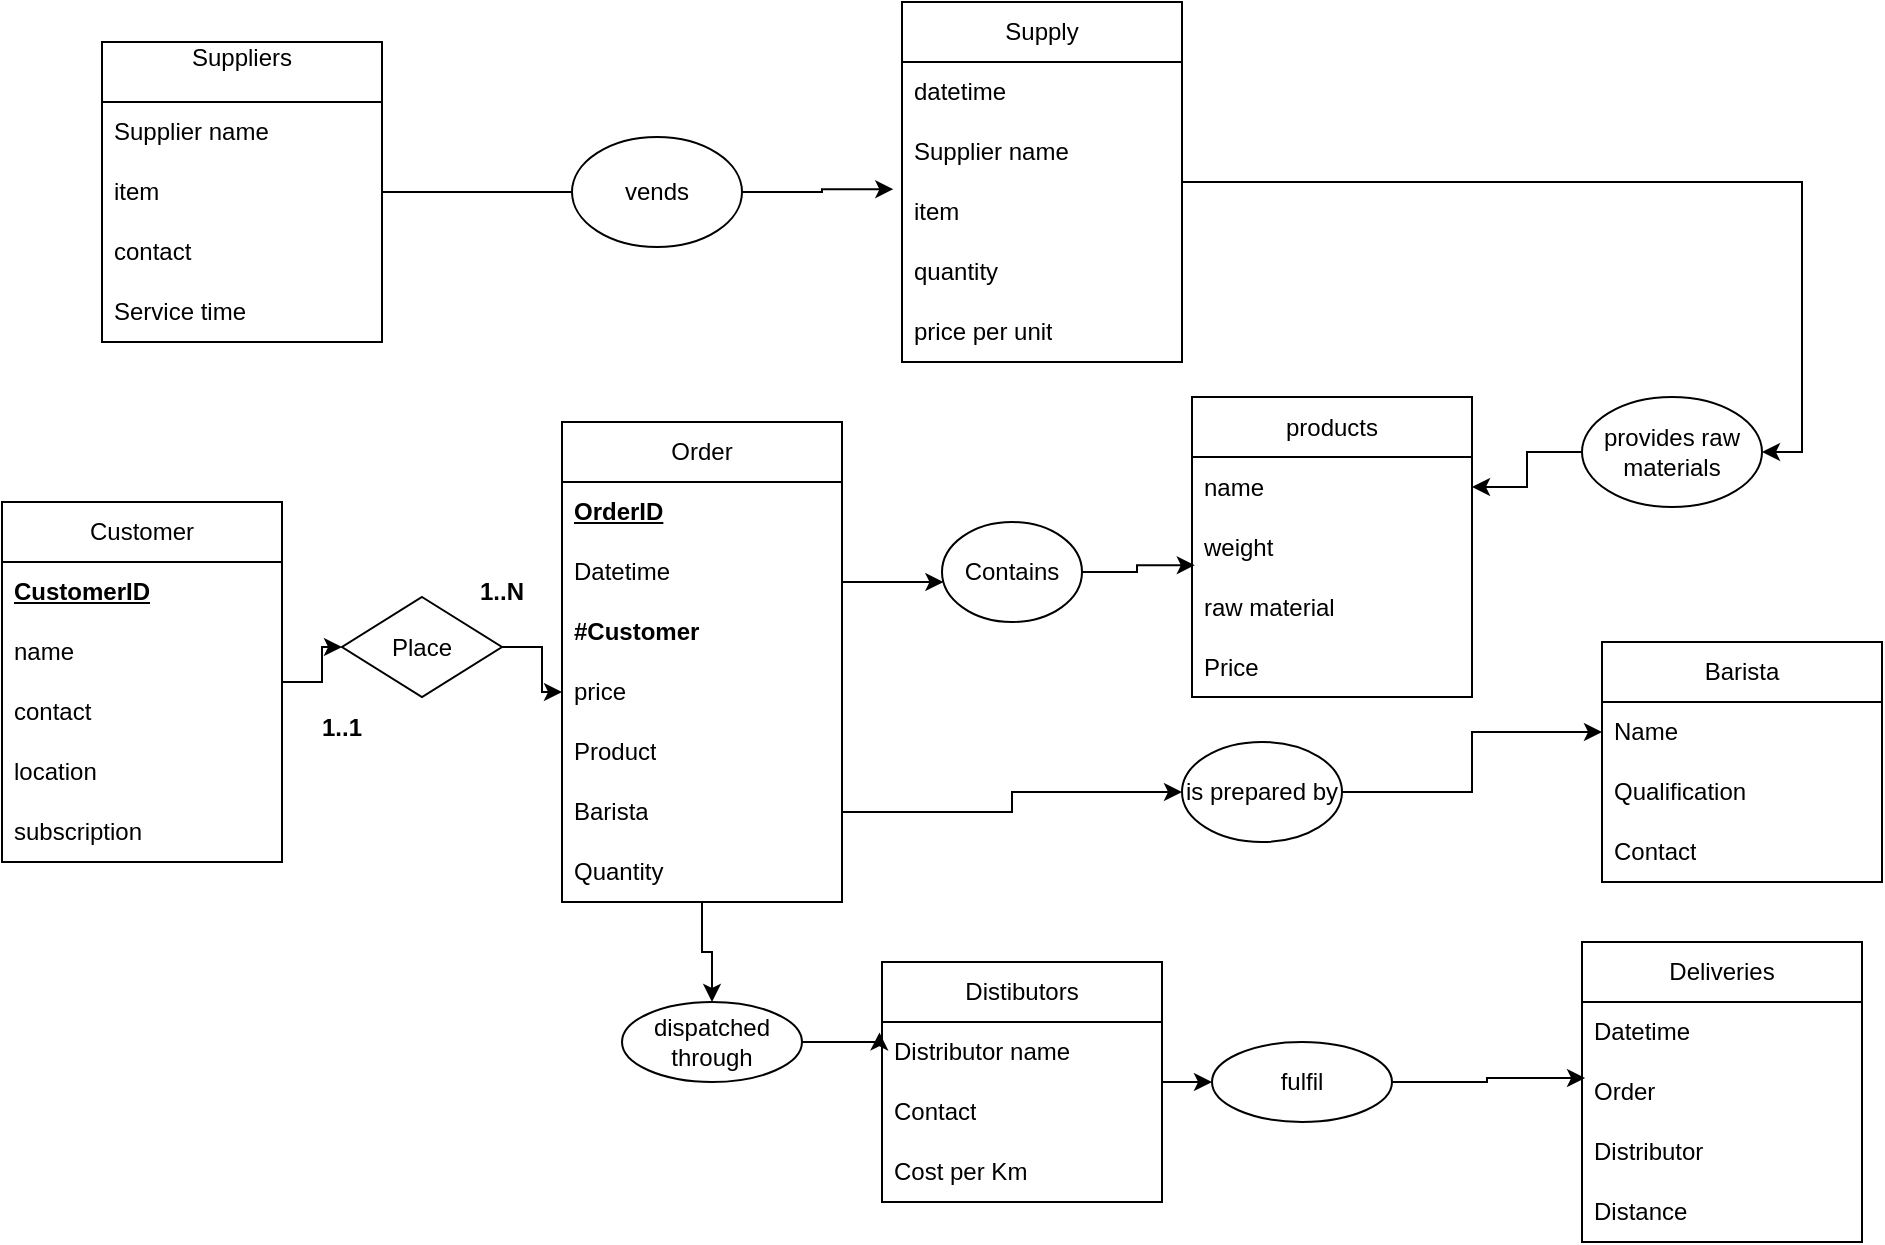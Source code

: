 <mxfile version="26.2.14">
  <diagram name="Page-1" id="hXKW4y-fJW6z6induHpO">
    <mxGraphModel dx="2008" dy="677" grid="1" gridSize="10" guides="1" tooltips="1" connect="1" arrows="1" fold="1" page="1" pageScale="1" pageWidth="850" pageHeight="1100" math="0" shadow="0">
      <root>
        <mxCell id="0" />
        <mxCell id="1" parent="0" />
        <mxCell id="4001y9qyO_-iFQZje4nh-89" value="" style="edgeStyle=orthogonalEdgeStyle;rounded=0;orthogonalLoop=1;jettySize=auto;html=1;entryX=0;entryY=0.5;entryDx=0;entryDy=0;" parent="1" source="4001y9qyO_-iFQZje4nh-90" target="4001y9qyO_-iFQZje4nh-51" edge="1">
          <mxGeometry relative="1" as="geometry" />
        </mxCell>
        <mxCell id="4001y9qyO_-iFQZje4nh-39" value="Customer" style="swimlane;fontStyle=0;childLayout=stackLayout;horizontal=1;startSize=30;horizontalStack=0;resizeParent=1;resizeParentMax=0;resizeLast=0;collapsible=1;marginBottom=0;whiteSpace=wrap;html=1;" parent="1" vertex="1">
          <mxGeometry x="-240" y="300" width="140" height="180" as="geometry" />
        </mxCell>
        <mxCell id="ykUGE9AQetbPU70jqHa8-3" value="&lt;b&gt;&lt;u&gt;CustomerID&lt;/u&gt;&lt;/b&gt;" style="text;strokeColor=none;fillColor=none;align=left;verticalAlign=middle;spacingLeft=4;spacingRight=4;overflow=hidden;points=[[0,0.5],[1,0.5]];portConstraint=eastwest;rotatable=0;whiteSpace=wrap;html=1;" vertex="1" parent="4001y9qyO_-iFQZje4nh-39">
          <mxGeometry y="30" width="140" height="30" as="geometry" />
        </mxCell>
        <mxCell id="4001y9qyO_-iFQZje4nh-40" value="name" style="text;strokeColor=none;fillColor=none;align=left;verticalAlign=middle;spacingLeft=4;spacingRight=4;overflow=hidden;points=[[0,0.5],[1,0.5]];portConstraint=eastwest;rotatable=0;whiteSpace=wrap;html=1;" parent="4001y9qyO_-iFQZje4nh-39" vertex="1">
          <mxGeometry y="60" width="140" height="30" as="geometry" />
        </mxCell>
        <mxCell id="4001y9qyO_-iFQZje4nh-41" value="contact" style="text;strokeColor=none;fillColor=none;align=left;verticalAlign=middle;spacingLeft=4;spacingRight=4;overflow=hidden;points=[[0,0.5],[1,0.5]];portConstraint=eastwest;rotatable=0;whiteSpace=wrap;html=1;" parent="4001y9qyO_-iFQZje4nh-39" vertex="1">
          <mxGeometry y="90" width="140" height="30" as="geometry" />
        </mxCell>
        <mxCell id="4001y9qyO_-iFQZje4nh-42" value="location" style="text;strokeColor=none;fillColor=none;align=left;verticalAlign=middle;spacingLeft=4;spacingRight=4;overflow=hidden;points=[[0,0.5],[1,0.5]];portConstraint=eastwest;rotatable=0;whiteSpace=wrap;html=1;" parent="4001y9qyO_-iFQZje4nh-39" vertex="1">
          <mxGeometry y="120" width="140" height="30" as="geometry" />
        </mxCell>
        <mxCell id="4001y9qyO_-iFQZje4nh-44" value="subscription" style="text;strokeColor=none;fillColor=none;align=left;verticalAlign=middle;spacingLeft=4;spacingRight=4;overflow=hidden;points=[[0,0.5],[1,0.5]];portConstraint=eastwest;rotatable=0;whiteSpace=wrap;html=1;" parent="4001y9qyO_-iFQZje4nh-39" vertex="1">
          <mxGeometry y="150" width="140" height="30" as="geometry" />
        </mxCell>
        <mxCell id="4001y9qyO_-iFQZje4nh-49" value="products" style="swimlane;fontStyle=0;childLayout=stackLayout;horizontal=1;startSize=30;horizontalStack=0;resizeParent=1;resizeParentMax=0;resizeLast=0;collapsible=1;marginBottom=0;whiteSpace=wrap;html=1;" parent="1" vertex="1">
          <mxGeometry x="355" y="247.5" width="140" height="150" as="geometry" />
        </mxCell>
        <mxCell id="4001y9qyO_-iFQZje4nh-50" value="name" style="text;strokeColor=none;fillColor=none;align=left;verticalAlign=middle;spacingLeft=4;spacingRight=4;overflow=hidden;points=[[0,0.5],[1,0.5]];portConstraint=eastwest;rotatable=0;whiteSpace=wrap;html=1;" parent="4001y9qyO_-iFQZje4nh-49" vertex="1">
          <mxGeometry y="30" width="140" height="30" as="geometry" />
        </mxCell>
        <mxCell id="4001y9qyO_-iFQZje4nh-52" value="weight" style="text;strokeColor=none;fillColor=none;align=left;verticalAlign=middle;spacingLeft=4;spacingRight=4;overflow=hidden;points=[[0,0.5],[1,0.5]];portConstraint=eastwest;rotatable=0;whiteSpace=wrap;html=1;" parent="4001y9qyO_-iFQZje4nh-49" vertex="1">
          <mxGeometry y="60" width="140" height="30" as="geometry" />
        </mxCell>
        <mxCell id="4001y9qyO_-iFQZje4nh-117" value="raw material" style="text;strokeColor=none;fillColor=none;align=left;verticalAlign=middle;spacingLeft=4;spacingRight=4;overflow=hidden;points=[[0,0.5],[1,0.5]];portConstraint=eastwest;rotatable=0;whiteSpace=wrap;html=1;" parent="4001y9qyO_-iFQZje4nh-49" vertex="1">
          <mxGeometry y="90" width="140" height="30" as="geometry" />
        </mxCell>
        <mxCell id="4001y9qyO_-iFQZje4nh-98" value="Price" style="text;strokeColor=none;fillColor=none;align=left;verticalAlign=middle;spacingLeft=4;spacingRight=4;overflow=hidden;points=[[0,0.5],[1,0.5]];portConstraint=eastwest;rotatable=0;whiteSpace=wrap;html=1;" parent="4001y9qyO_-iFQZje4nh-49" vertex="1">
          <mxGeometry y="120" width="140" height="30" as="geometry" />
        </mxCell>
        <mxCell id="4001y9qyO_-iFQZje4nh-54" value="Order" style="swimlane;fontStyle=0;childLayout=stackLayout;horizontal=1;startSize=30;horizontalStack=0;resizeParent=1;resizeParentMax=0;resizeLast=0;collapsible=1;marginBottom=0;whiteSpace=wrap;html=1;" parent="1" vertex="1">
          <mxGeometry x="40" y="260" width="140" height="240" as="geometry" />
        </mxCell>
        <mxCell id="ykUGE9AQetbPU70jqHa8-4" value="&lt;b&gt;&lt;u&gt;OrderID&lt;/u&gt;&lt;/b&gt;" style="text;strokeColor=none;fillColor=none;align=left;verticalAlign=middle;spacingLeft=4;spacingRight=4;overflow=hidden;points=[[0,0.5],[1,0.5]];portConstraint=eastwest;rotatable=0;whiteSpace=wrap;html=1;" vertex="1" parent="4001y9qyO_-iFQZje4nh-54">
          <mxGeometry y="30" width="140" height="30" as="geometry" />
        </mxCell>
        <mxCell id="4001y9qyO_-iFQZje4nh-83" value="Datetime" style="text;strokeColor=none;fillColor=none;align=left;verticalAlign=middle;spacingLeft=4;spacingRight=4;overflow=hidden;points=[[0,0.5],[1,0.5]];portConstraint=eastwest;rotatable=0;whiteSpace=wrap;html=1;" parent="4001y9qyO_-iFQZje4nh-54" vertex="1">
          <mxGeometry y="60" width="140" height="30" as="geometry" />
        </mxCell>
        <mxCell id="4001y9qyO_-iFQZje4nh-55" value="&lt;b&gt;#Customer&lt;/b&gt;" style="text;strokeColor=none;fillColor=none;align=left;verticalAlign=middle;spacingLeft=4;spacingRight=4;overflow=hidden;points=[[0,0.5],[1,0.5]];portConstraint=eastwest;rotatable=0;whiteSpace=wrap;html=1;" parent="4001y9qyO_-iFQZje4nh-54" vertex="1">
          <mxGeometry y="90" width="140" height="30" as="geometry" />
        </mxCell>
        <mxCell id="4001y9qyO_-iFQZje4nh-51" value="price" style="text;strokeColor=none;fillColor=none;align=left;verticalAlign=middle;spacingLeft=4;spacingRight=4;overflow=hidden;points=[[0,0.5],[1,0.5]];portConstraint=eastwest;rotatable=0;whiteSpace=wrap;html=1;" parent="4001y9qyO_-iFQZje4nh-54" vertex="1">
          <mxGeometry y="120" width="140" height="30" as="geometry" />
        </mxCell>
        <mxCell id="4001y9qyO_-iFQZje4nh-56" value="Product" style="text;strokeColor=none;fillColor=none;align=left;verticalAlign=middle;spacingLeft=4;spacingRight=4;overflow=hidden;points=[[0,0.5],[1,0.5]];portConstraint=eastwest;rotatable=0;whiteSpace=wrap;html=1;" parent="4001y9qyO_-iFQZje4nh-54" vertex="1">
          <mxGeometry y="150" width="140" height="30" as="geometry" />
        </mxCell>
        <mxCell id="4001y9qyO_-iFQZje4nh-57" value="Barista" style="text;strokeColor=none;fillColor=none;align=left;verticalAlign=middle;spacingLeft=4;spacingRight=4;overflow=hidden;points=[[0,0.5],[1,0.5]];portConstraint=eastwest;rotatable=0;whiteSpace=wrap;html=1;" parent="4001y9qyO_-iFQZje4nh-54" vertex="1">
          <mxGeometry y="180" width="140" height="30" as="geometry" />
        </mxCell>
        <mxCell id="4001y9qyO_-iFQZje4nh-58" value="Quantity" style="text;strokeColor=none;fillColor=none;align=left;verticalAlign=middle;spacingLeft=4;spacingRight=4;overflow=hidden;points=[[0,0.5],[1,0.5]];portConstraint=eastwest;rotatable=0;whiteSpace=wrap;html=1;" parent="4001y9qyO_-iFQZje4nh-54" vertex="1">
          <mxGeometry y="210" width="140" height="30" as="geometry" />
        </mxCell>
        <mxCell id="4001y9qyO_-iFQZje4nh-59" value="Barista" style="swimlane;fontStyle=0;childLayout=stackLayout;horizontal=1;startSize=30;horizontalStack=0;resizeParent=1;resizeParentMax=0;resizeLast=0;collapsible=1;marginBottom=0;whiteSpace=wrap;html=1;" parent="1" vertex="1">
          <mxGeometry x="560" y="370" width="140" height="120" as="geometry" />
        </mxCell>
        <mxCell id="4001y9qyO_-iFQZje4nh-60" value="Name" style="text;strokeColor=none;fillColor=none;align=left;verticalAlign=middle;spacingLeft=4;spacingRight=4;overflow=hidden;points=[[0,0.5],[1,0.5]];portConstraint=eastwest;rotatable=0;whiteSpace=wrap;html=1;" parent="4001y9qyO_-iFQZje4nh-59" vertex="1">
          <mxGeometry y="30" width="140" height="30" as="geometry" />
        </mxCell>
        <mxCell id="4001y9qyO_-iFQZje4nh-61" value="Qualification" style="text;strokeColor=none;fillColor=none;align=left;verticalAlign=middle;spacingLeft=4;spacingRight=4;overflow=hidden;points=[[0,0.5],[1,0.5]];portConstraint=eastwest;rotatable=0;whiteSpace=wrap;html=1;" parent="4001y9qyO_-iFQZje4nh-59" vertex="1">
          <mxGeometry y="60" width="140" height="30" as="geometry" />
        </mxCell>
        <mxCell id="4001y9qyO_-iFQZje4nh-62" value="Contact" style="text;strokeColor=none;fillColor=none;align=left;verticalAlign=middle;spacingLeft=4;spacingRight=4;overflow=hidden;points=[[0,0.5],[1,0.5]];portConstraint=eastwest;rotatable=0;whiteSpace=wrap;html=1;" parent="4001y9qyO_-iFQZje4nh-59" vertex="1">
          <mxGeometry y="90" width="140" height="30" as="geometry" />
        </mxCell>
        <mxCell id="4001y9qyO_-iFQZje4nh-128" value="" style="edgeStyle=orthogonalEdgeStyle;rounded=0;orthogonalLoop=1;jettySize=auto;html=1;" parent="1" source="4001y9qyO_-iFQZje4nh-64" edge="1">
          <mxGeometry relative="1" as="geometry">
            <mxPoint x="60" y="145" as="targetPoint" />
          </mxGeometry>
        </mxCell>
        <mxCell id="4001y9qyO_-iFQZje4nh-64" value="Suppliers&lt;div&gt;&lt;br&gt;&lt;/div&gt;" style="swimlane;fontStyle=0;childLayout=stackLayout;horizontal=1;startSize=30;horizontalStack=0;resizeParent=1;resizeParentMax=0;resizeLast=0;collapsible=1;marginBottom=0;whiteSpace=wrap;html=1;" parent="1" vertex="1">
          <mxGeometry x="-190" y="70" width="140" height="150" as="geometry" />
        </mxCell>
        <mxCell id="4001y9qyO_-iFQZje4nh-65" value="Supplier name" style="text;strokeColor=none;fillColor=none;align=left;verticalAlign=middle;spacingLeft=4;spacingRight=4;overflow=hidden;points=[[0,0.5],[1,0.5]];portConstraint=eastwest;rotatable=0;whiteSpace=wrap;html=1;" parent="4001y9qyO_-iFQZje4nh-64" vertex="1">
          <mxGeometry y="30" width="140" height="30" as="geometry" />
        </mxCell>
        <mxCell id="4001y9qyO_-iFQZje4nh-66" value="item" style="text;strokeColor=none;fillColor=none;align=left;verticalAlign=middle;spacingLeft=4;spacingRight=4;overflow=hidden;points=[[0,0.5],[1,0.5]];portConstraint=eastwest;rotatable=0;whiteSpace=wrap;html=1;" parent="4001y9qyO_-iFQZje4nh-64" vertex="1">
          <mxGeometry y="60" width="140" height="30" as="geometry" />
        </mxCell>
        <mxCell id="4001y9qyO_-iFQZje4nh-67" value="contact" style="text;strokeColor=none;fillColor=none;align=left;verticalAlign=middle;spacingLeft=4;spacingRight=4;overflow=hidden;points=[[0,0.5],[1,0.5]];portConstraint=eastwest;rotatable=0;whiteSpace=wrap;html=1;" parent="4001y9qyO_-iFQZje4nh-64" vertex="1">
          <mxGeometry y="90" width="140" height="30" as="geometry" />
        </mxCell>
        <mxCell id="4001y9qyO_-iFQZje4nh-68" value="Service time" style="text;strokeColor=none;fillColor=none;align=left;verticalAlign=middle;spacingLeft=4;spacingRight=4;overflow=hidden;points=[[0,0.5],[1,0.5]];portConstraint=eastwest;rotatable=0;whiteSpace=wrap;html=1;" parent="4001y9qyO_-iFQZje4nh-64" vertex="1">
          <mxGeometry y="120" width="140" height="30" as="geometry" />
        </mxCell>
        <mxCell id="4001y9qyO_-iFQZje4nh-70" value="Distibutors" style="swimlane;fontStyle=0;childLayout=stackLayout;horizontal=1;startSize=30;horizontalStack=0;resizeParent=1;resizeParentMax=0;resizeLast=0;collapsible=1;marginBottom=0;whiteSpace=wrap;html=1;" parent="1" vertex="1">
          <mxGeometry x="200" y="530" width="140" height="120" as="geometry" />
        </mxCell>
        <mxCell id="4001y9qyO_-iFQZje4nh-71" value="Distributor name" style="text;strokeColor=none;fillColor=none;align=left;verticalAlign=middle;spacingLeft=4;spacingRight=4;overflow=hidden;points=[[0,0.5],[1,0.5]];portConstraint=eastwest;rotatable=0;whiteSpace=wrap;html=1;" parent="4001y9qyO_-iFQZje4nh-70" vertex="1">
          <mxGeometry y="30" width="140" height="30" as="geometry" />
        </mxCell>
        <mxCell id="4001y9qyO_-iFQZje4nh-72" value="Contact" style="text;strokeColor=none;fillColor=none;align=left;verticalAlign=middle;spacingLeft=4;spacingRight=4;overflow=hidden;points=[[0,0.5],[1,0.5]];portConstraint=eastwest;rotatable=0;whiteSpace=wrap;html=1;" parent="4001y9qyO_-iFQZje4nh-70" vertex="1">
          <mxGeometry y="60" width="140" height="30" as="geometry" />
        </mxCell>
        <mxCell id="4001y9qyO_-iFQZje4nh-73" value="Cost per Km" style="text;strokeColor=none;fillColor=none;align=left;verticalAlign=middle;spacingLeft=4;spacingRight=4;overflow=hidden;points=[[0,0.5],[1,0.5]];portConstraint=eastwest;rotatable=0;whiteSpace=wrap;html=1;" parent="4001y9qyO_-iFQZje4nh-70" vertex="1">
          <mxGeometry y="90" width="140" height="30" as="geometry" />
        </mxCell>
        <mxCell id="4001y9qyO_-iFQZje4nh-122" style="edgeStyle=orthogonalEdgeStyle;rounded=0;orthogonalLoop=1;jettySize=auto;html=1;entryX=1;entryY=0.5;entryDx=0;entryDy=0;" parent="1" source="4001y9qyO_-iFQZje4nh-123" target="4001y9qyO_-iFQZje4nh-50" edge="1">
          <mxGeometry relative="1" as="geometry" />
        </mxCell>
        <mxCell id="4001y9qyO_-iFQZje4nh-75" value="Supply" style="swimlane;fontStyle=0;childLayout=stackLayout;horizontal=1;startSize=30;horizontalStack=0;resizeParent=1;resizeParentMax=0;resizeLast=0;collapsible=1;marginBottom=0;whiteSpace=wrap;html=1;" parent="1" vertex="1">
          <mxGeometry x="210" y="50" width="140" height="180" as="geometry" />
        </mxCell>
        <mxCell id="4001y9qyO_-iFQZje4nh-87" value="datetime" style="text;strokeColor=none;fillColor=none;align=left;verticalAlign=middle;spacingLeft=4;spacingRight=4;overflow=hidden;points=[[0,0.5],[1,0.5]];portConstraint=eastwest;rotatable=0;whiteSpace=wrap;html=1;" parent="4001y9qyO_-iFQZje4nh-75" vertex="1">
          <mxGeometry y="30" width="140" height="30" as="geometry" />
        </mxCell>
        <mxCell id="4001y9qyO_-iFQZje4nh-76" value="Supplier name" style="text;strokeColor=none;fillColor=none;align=left;verticalAlign=middle;spacingLeft=4;spacingRight=4;overflow=hidden;points=[[0,0.5],[1,0.5]];portConstraint=eastwest;rotatable=0;whiteSpace=wrap;html=1;" parent="4001y9qyO_-iFQZje4nh-75" vertex="1">
          <mxGeometry y="60" width="140" height="30" as="geometry" />
        </mxCell>
        <mxCell id="4001y9qyO_-iFQZje4nh-77" value="item" style="text;strokeColor=none;fillColor=none;align=left;verticalAlign=middle;spacingLeft=4;spacingRight=4;overflow=hidden;points=[[0,0.5],[1,0.5]];portConstraint=eastwest;rotatable=0;whiteSpace=wrap;html=1;" parent="4001y9qyO_-iFQZje4nh-75" vertex="1">
          <mxGeometry y="90" width="140" height="30" as="geometry" />
        </mxCell>
        <mxCell id="4001y9qyO_-iFQZje4nh-88" value="quantity" style="text;strokeColor=none;fillColor=none;align=left;verticalAlign=middle;spacingLeft=4;spacingRight=4;overflow=hidden;points=[[0,0.5],[1,0.5]];portConstraint=eastwest;rotatable=0;whiteSpace=wrap;html=1;" parent="4001y9qyO_-iFQZje4nh-75" vertex="1">
          <mxGeometry y="120" width="140" height="30" as="geometry" />
        </mxCell>
        <mxCell id="4001y9qyO_-iFQZje4nh-78" value="price per unit" style="text;strokeColor=none;fillColor=none;align=left;verticalAlign=middle;spacingLeft=4;spacingRight=4;overflow=hidden;points=[[0,0.5],[1,0.5]];portConstraint=eastwest;rotatable=0;whiteSpace=wrap;html=1;" parent="4001y9qyO_-iFQZje4nh-75" vertex="1">
          <mxGeometry y="150" width="140" height="30" as="geometry" />
        </mxCell>
        <mxCell id="4001y9qyO_-iFQZje4nh-79" value="Deliveries" style="swimlane;fontStyle=0;childLayout=stackLayout;horizontal=1;startSize=30;horizontalStack=0;resizeParent=1;resizeParentMax=0;resizeLast=0;collapsible=1;marginBottom=0;whiteSpace=wrap;html=1;" parent="1" vertex="1">
          <mxGeometry x="550" y="520" width="140" height="150" as="geometry" />
        </mxCell>
        <mxCell id="4001y9qyO_-iFQZje4nh-84" value="Datetime" style="text;strokeColor=none;fillColor=none;align=left;verticalAlign=middle;spacingLeft=4;spacingRight=4;overflow=hidden;points=[[0,0.5],[1,0.5]];portConstraint=eastwest;rotatable=0;whiteSpace=wrap;html=1;" parent="4001y9qyO_-iFQZje4nh-79" vertex="1">
          <mxGeometry y="30" width="140" height="30" as="geometry" />
        </mxCell>
        <mxCell id="4001y9qyO_-iFQZje4nh-80" value="Order" style="text;strokeColor=none;fillColor=none;align=left;verticalAlign=middle;spacingLeft=4;spacingRight=4;overflow=hidden;points=[[0,0.5],[1,0.5]];portConstraint=eastwest;rotatable=0;whiteSpace=wrap;html=1;" parent="4001y9qyO_-iFQZje4nh-79" vertex="1">
          <mxGeometry y="60" width="140" height="30" as="geometry" />
        </mxCell>
        <mxCell id="4001y9qyO_-iFQZje4nh-81" value="Distributor" style="text;strokeColor=none;fillColor=none;align=left;verticalAlign=middle;spacingLeft=4;spacingRight=4;overflow=hidden;points=[[0,0.5],[1,0.5]];portConstraint=eastwest;rotatable=0;whiteSpace=wrap;html=1;" parent="4001y9qyO_-iFQZje4nh-79" vertex="1">
          <mxGeometry y="90" width="140" height="30" as="geometry" />
        </mxCell>
        <mxCell id="4001y9qyO_-iFQZje4nh-82" value="Distance" style="text;strokeColor=none;fillColor=none;align=left;verticalAlign=middle;spacingLeft=4;spacingRight=4;overflow=hidden;points=[[0,0.5],[1,0.5]];portConstraint=eastwest;rotatable=0;whiteSpace=wrap;html=1;" parent="4001y9qyO_-iFQZje4nh-79" vertex="1">
          <mxGeometry y="120" width="140" height="30" as="geometry" />
        </mxCell>
        <mxCell id="4001y9qyO_-iFQZje4nh-93" value="" style="edgeStyle=orthogonalEdgeStyle;rounded=0;orthogonalLoop=1;jettySize=auto;html=1;exitX=1;exitY=0.5;exitDx=0;exitDy=0;" parent="1" source="4001y9qyO_-iFQZje4nh-56" target="4001y9qyO_-iFQZje4nh-92" edge="1">
          <mxGeometry relative="1" as="geometry">
            <mxPoint x="260" y="575" as="sourcePoint" />
            <mxPoint x="290" y="305" as="targetPoint" />
            <Array as="points">
              <mxPoint x="190" y="340" />
              <mxPoint x="240" y="340" />
              <mxPoint x="240" y="335" />
            </Array>
          </mxGeometry>
        </mxCell>
        <mxCell id="4001y9qyO_-iFQZje4nh-92" value="Contains" style="ellipse;whiteSpace=wrap;html=1;" parent="1" vertex="1">
          <mxGeometry x="230" y="310" width="70" height="50" as="geometry" />
        </mxCell>
        <mxCell id="4001y9qyO_-iFQZje4nh-94" style="edgeStyle=orthogonalEdgeStyle;rounded=0;orthogonalLoop=1;jettySize=auto;html=1;exitX=1;exitY=0.5;exitDx=0;exitDy=0;entryX=0;entryY=0.5;entryDx=0;entryDy=0;" parent="1" source="4001y9qyO_-iFQZje4nh-96" target="4001y9qyO_-iFQZje4nh-60" edge="1">
          <mxGeometry relative="1" as="geometry" />
        </mxCell>
        <mxCell id="4001y9qyO_-iFQZje4nh-97" value="" style="edgeStyle=orthogonalEdgeStyle;rounded=0;orthogonalLoop=1;jettySize=auto;html=1;exitX=1;exitY=0.5;exitDx=0;exitDy=0;entryX=0;entryY=0.5;entryDx=0;entryDy=0;" parent="1" source="4001y9qyO_-iFQZje4nh-57" target="4001y9qyO_-iFQZje4nh-96" edge="1">
          <mxGeometry relative="1" as="geometry">
            <mxPoint x="260" y="605" as="sourcePoint" />
            <mxPoint x="420" y="545" as="targetPoint" />
          </mxGeometry>
        </mxCell>
        <mxCell id="4001y9qyO_-iFQZje4nh-96" value="is prepared by" style="ellipse;whiteSpace=wrap;html=1;" parent="1" vertex="1">
          <mxGeometry x="350" y="420" width="80" height="50" as="geometry" />
        </mxCell>
        <mxCell id="4001y9qyO_-iFQZje4nh-99" value="" style="edgeStyle=orthogonalEdgeStyle;rounded=0;orthogonalLoop=1;jettySize=auto;html=1;entryX=0;entryY=0.5;entryDx=0;entryDy=0;" parent="1" source="4001y9qyO_-iFQZje4nh-39" target="4001y9qyO_-iFQZje4nh-90" edge="1">
          <mxGeometry relative="1" as="geometry">
            <mxPoint x="80" y="395" as="sourcePoint" />
            <mxPoint x="120" y="545" as="targetPoint" />
          </mxGeometry>
        </mxCell>
        <mxCell id="4001y9qyO_-iFQZje4nh-90" value="Place" style="rhombus;whiteSpace=wrap;html=1;" parent="1" vertex="1">
          <mxGeometry x="-70" y="347.5" width="80" height="50" as="geometry" />
        </mxCell>
        <mxCell id="4001y9qyO_-iFQZje4nh-112" value="" style="edgeStyle=orthogonalEdgeStyle;rounded=0;orthogonalLoop=1;jettySize=auto;html=1;entryX=0;entryY=0.5;entryDx=0;entryDy=0;" parent="1" source="4001y9qyO_-iFQZje4nh-70" target="4001y9qyO_-iFQZje4nh-102" edge="1">
          <mxGeometry relative="1" as="geometry">
            <mxPoint x="270" y="810" as="sourcePoint" />
            <mxPoint x="464" y="807" as="targetPoint" />
          </mxGeometry>
        </mxCell>
        <mxCell id="4001y9qyO_-iFQZje4nh-102" value="fulfil" style="ellipse;whiteSpace=wrap;html=1;" parent="1" vertex="1">
          <mxGeometry x="365" y="570" width="90" height="40" as="geometry" />
        </mxCell>
        <mxCell id="4001y9qyO_-iFQZje4nh-120" value="vends" style="ellipse;whiteSpace=wrap;html=1;" parent="1" vertex="1">
          <mxGeometry x="45" y="117.5" width="85" height="55" as="geometry" />
        </mxCell>
        <mxCell id="4001y9qyO_-iFQZje4nh-124" value="" style="edgeStyle=orthogonalEdgeStyle;rounded=0;orthogonalLoop=1;jettySize=auto;html=1;entryX=1;entryY=0.5;entryDx=0;entryDy=0;" parent="1" source="4001y9qyO_-iFQZje4nh-75" target="4001y9qyO_-iFQZje4nh-123" edge="1">
          <mxGeometry relative="1" as="geometry">
            <mxPoint x="680" y="220" as="sourcePoint" />
            <mxPoint x="500" y="275" as="targetPoint" />
          </mxGeometry>
        </mxCell>
        <mxCell id="4001y9qyO_-iFQZje4nh-123" value="provides raw materials" style="ellipse;whiteSpace=wrap;html=1;" parent="1" vertex="1">
          <mxGeometry x="550" y="247.5" width="90" height="55" as="geometry" />
        </mxCell>
        <mxCell id="4001y9qyO_-iFQZje4nh-126" value="" style="edgeStyle=orthogonalEdgeStyle;rounded=0;orthogonalLoop=1;jettySize=auto;html=1;entryX=0.5;entryY=0;entryDx=0;entryDy=0;" parent="1" source="4001y9qyO_-iFQZje4nh-54" target="4001y9qyO_-iFQZje4nh-111" edge="1">
          <mxGeometry relative="1" as="geometry">
            <mxPoint x="120" y="470" as="sourcePoint" />
            <mxPoint x="200" y="750" as="targetPoint" />
            <Array as="points" />
          </mxGeometry>
        </mxCell>
        <mxCell id="4001y9qyO_-iFQZje4nh-111" value="dispatched&lt;div&gt;through&lt;/div&gt;" style="ellipse;whiteSpace=wrap;html=1;" parent="1" vertex="1">
          <mxGeometry x="70" y="550" width="90" height="40" as="geometry" />
        </mxCell>
        <mxCell id="4001y9qyO_-iFQZje4nh-130" style="edgeStyle=orthogonalEdgeStyle;rounded=0;orthogonalLoop=1;jettySize=auto;html=1;entryX=-0.031;entryY=0.12;entryDx=0;entryDy=0;entryPerimeter=0;" parent="1" source="4001y9qyO_-iFQZje4nh-120" target="4001y9qyO_-iFQZje4nh-77" edge="1">
          <mxGeometry relative="1" as="geometry" />
        </mxCell>
        <mxCell id="4001y9qyO_-iFQZje4nh-143" style="edgeStyle=orthogonalEdgeStyle;rounded=0;orthogonalLoop=1;jettySize=auto;html=1;exitX=1;exitY=0.5;exitDx=0;exitDy=0;entryX=-0.009;entryY=0.173;entryDx=0;entryDy=0;entryPerimeter=0;" parent="1" source="4001y9qyO_-iFQZje4nh-111" target="4001y9qyO_-iFQZje4nh-71" edge="1">
          <mxGeometry relative="1" as="geometry" />
        </mxCell>
        <mxCell id="4001y9qyO_-iFQZje4nh-145" style="edgeStyle=orthogonalEdgeStyle;rounded=0;orthogonalLoop=1;jettySize=auto;html=1;entryX=0.01;entryY=0.803;entryDx=0;entryDy=0;entryPerimeter=0;" parent="1" source="4001y9qyO_-iFQZje4nh-92" target="4001y9qyO_-iFQZje4nh-52" edge="1">
          <mxGeometry relative="1" as="geometry" />
        </mxCell>
        <mxCell id="4001y9qyO_-iFQZje4nh-146" style="edgeStyle=orthogonalEdgeStyle;rounded=0;orthogonalLoop=1;jettySize=auto;html=1;entryX=0.011;entryY=0.267;entryDx=0;entryDy=0;entryPerimeter=0;" parent="1" source="4001y9qyO_-iFQZje4nh-102" target="4001y9qyO_-iFQZje4nh-80" edge="1">
          <mxGeometry relative="1" as="geometry" />
        </mxCell>
        <mxCell id="ykUGE9AQetbPU70jqHa8-5" value="&lt;b&gt;1..1&lt;/b&gt;" style="text;html=1;align=center;verticalAlign=middle;whiteSpace=wrap;rounded=0;" vertex="1" parent="1">
          <mxGeometry x="-100" y="397.5" width="60" height="30" as="geometry" />
        </mxCell>
        <mxCell id="ykUGE9AQetbPU70jqHa8-6" value="&lt;b&gt;1..N&lt;/b&gt;" style="text;html=1;align=center;verticalAlign=middle;whiteSpace=wrap;rounded=0;" vertex="1" parent="1">
          <mxGeometry x="-20" y="330" width="60" height="30" as="geometry" />
        </mxCell>
      </root>
    </mxGraphModel>
  </diagram>
</mxfile>
